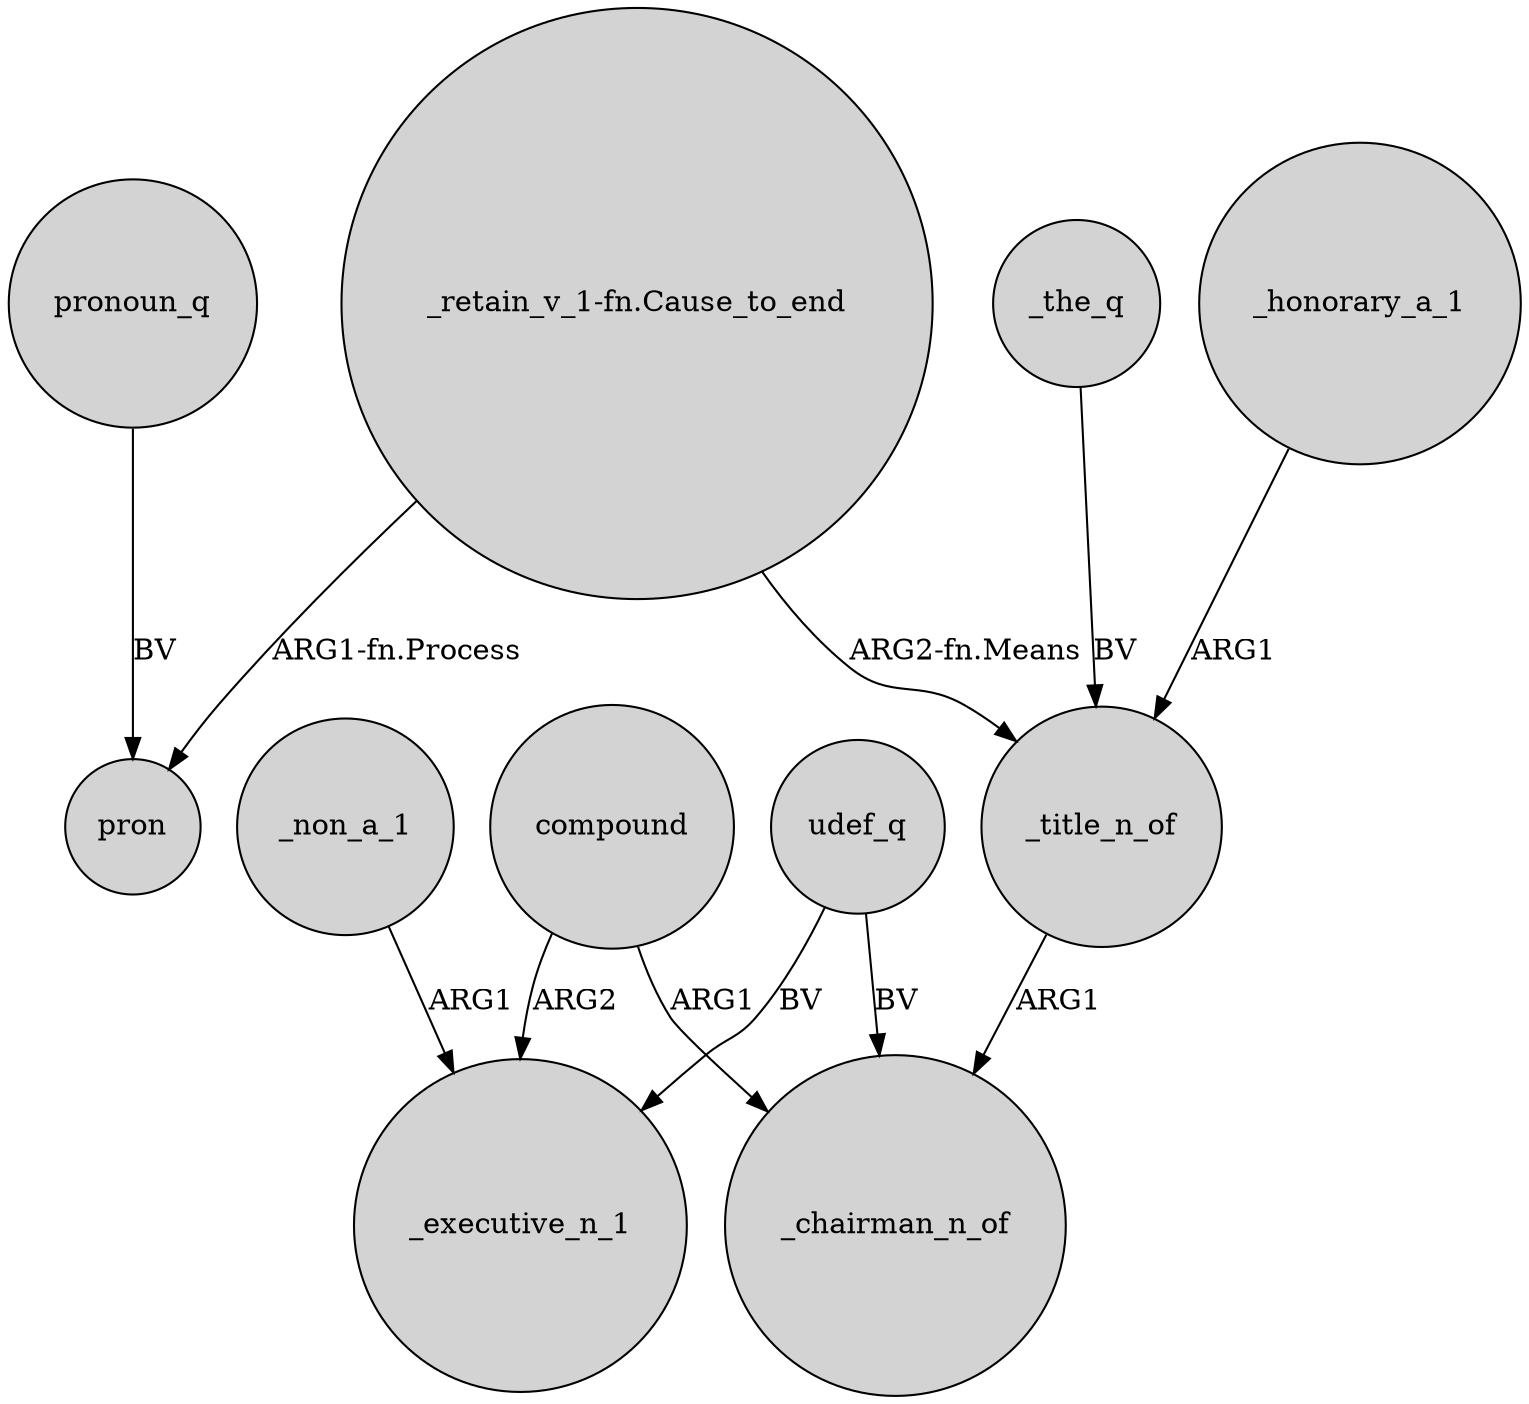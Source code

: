 digraph {
	node [shape=circle style=filled]
	"_retain_v_1-fn.Cause_to_end" -> _title_n_of [label="ARG2-fn.Means"]
	_title_n_of -> _chairman_n_of [label=ARG1]
	"_retain_v_1-fn.Cause_to_end" -> pron [label="ARG1-fn.Process"]
	_non_a_1 -> _executive_n_1 [label=ARG1]
	_honorary_a_1 -> _title_n_of [label=ARG1]
	compound -> _chairman_n_of [label=ARG1]
	_the_q -> _title_n_of [label=BV]
	udef_q -> _chairman_n_of [label=BV]
	pronoun_q -> pron [label=BV]
	compound -> _executive_n_1 [label=ARG2]
	udef_q -> _executive_n_1 [label=BV]
}
